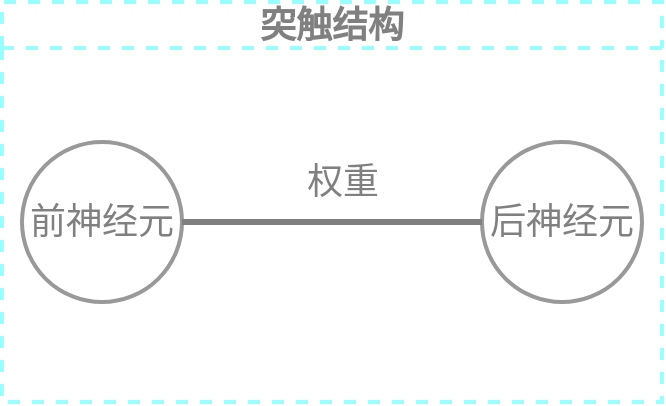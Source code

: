 <mxfile>
    <diagram id="VnzvCSK2w8AMzN_1SQZi" name="突触">
        <mxGraphModel dx="743" dy="396" grid="1" gridSize="10" guides="1" tooltips="1" connect="1" arrows="1" fold="1" page="1" pageScale="1" pageWidth="827" pageHeight="1169" math="0" shadow="0">
            <root>
                <mxCell id="0"/>
                <mxCell id="1" parent="0"/>
                <mxCell id="dWwJxf6PCwlsj2Vy-38w-5" value="突触结构" style="swimlane;whiteSpace=wrap;html=1;labelBackgroundColor=none;strokeColor=#99FFFF;strokeWidth=2;fontSize=18;fontColor=#808080;fillColor=none;dashed=1;" vertex="1" parent="1">
                    <mxGeometry x="160" y="140" width="330" height="200" as="geometry">
                        <mxRectangle x="60" y="120" width="110" height="40" as="alternateBounds"/>
                    </mxGeometry>
                </mxCell>
                <mxCell id="dWwJxf6PCwlsj2Vy-38w-1" value="前神经元" style="ellipse;whiteSpace=wrap;html=1;aspect=fixed;labelBackgroundColor=none;strokeColor=#999999;strokeWidth=2;fontSize=18;fontColor=#808080;fillColor=none;" vertex="1" parent="dWwJxf6PCwlsj2Vy-38w-5">
                    <mxGeometry x="10" y="70" width="80" height="80" as="geometry"/>
                </mxCell>
                <mxCell id="dWwJxf6PCwlsj2Vy-38w-2" value="后神经元" style="ellipse;whiteSpace=wrap;html=1;aspect=fixed;labelBackgroundColor=none;strokeColor=#999999;strokeWidth=2;fontSize=18;fontColor=#808080;fillColor=none;" vertex="1" parent="dWwJxf6PCwlsj2Vy-38w-5">
                    <mxGeometry x="240" y="70" width="80" height="80" as="geometry"/>
                </mxCell>
                <mxCell id="dWwJxf6PCwlsj2Vy-38w-3" style="edgeStyle=none;rounded=1;html=1;entryX=0;entryY=0.5;entryDx=0;entryDy=0;labelBackgroundColor=none;strokeColor=#808080;strokeWidth=3;fontSize=18;fontColor=#808080;endArrow=none;endFill=0;endSize=0;" edge="1" parent="dWwJxf6PCwlsj2Vy-38w-5" source="dWwJxf6PCwlsj2Vy-38w-1" target="dWwJxf6PCwlsj2Vy-38w-2">
                    <mxGeometry relative="1" as="geometry"/>
                </mxCell>
                <mxCell id="dWwJxf6PCwlsj2Vy-38w-4" value="权重" style="edgeLabel;html=1;align=center;verticalAlign=middle;resizable=0;points=[];fontSize=18;fontColor=#808080;labelBackgroundColor=none;" vertex="1" connectable="0" parent="dWwJxf6PCwlsj2Vy-38w-3">
                    <mxGeometry x="-0.162" y="-2" relative="1" as="geometry">
                        <mxPoint x="17" y="-22" as="offset"/>
                    </mxGeometry>
                </mxCell>
            </root>
        </mxGraphModel>
    </diagram>
    <diagram id="ReRQX-fV1ZSwccExky8u" name="神经元">
        <mxGraphModel dx="898" dy="478" grid="1" gridSize="10" guides="1" tooltips="1" connect="1" arrows="1" fold="1" page="1" pageScale="1" pageWidth="827" pageHeight="1169" math="0" shadow="0">
            <root>
                <mxCell id="0"/>
                <mxCell id="1" parent="0"/>
                <mxCell id="JxyiwV4gHobnJteTHhh9-1" value="神经元" style="swimlane;whiteSpace=wrap;html=1;dashed=1;labelBackgroundColor=none;strokeColor=#99FFFF;strokeWidth=2;fontSize=18;fontColor=#808080;fillColor=none;" vertex="1" parent="1">
                    <mxGeometry x="149" y="130" width="530" height="200" as="geometry"/>
                </mxCell>
                <mxCell id="QyrgYZwFYmJlR9dGvTJ4-6" value="输入1" style="rounded=0;whiteSpace=wrap;html=1;strokeColor=#808080;strokeWidth=1;fontColor=#999999;fillColor=none;dashed=1;" vertex="1" parent="JxyiwV4gHobnJteTHhh9-1">
                    <mxGeometry x="20" y="40" width="40" height="30" as="geometry"/>
                </mxCell>
                <mxCell id="QyrgYZwFYmJlR9dGvTJ4-7" value="输入2" style="rounded=0;whiteSpace=wrap;html=1;strokeColor=#808080;strokeWidth=1;fontColor=#999999;fillColor=none;dashed=1;" vertex="1" parent="JxyiwV4gHobnJteTHhh9-1">
                    <mxGeometry x="20" y="95" width="40" height="30" as="geometry"/>
                </mxCell>
                <mxCell id="QyrgYZwFYmJlR9dGvTJ4-8" value="输入3" style="rounded=0;whiteSpace=wrap;html=1;strokeColor=#808080;strokeWidth=1;fontColor=#999999;fillColor=none;dashed=1;" vertex="1" parent="JxyiwV4gHobnJteTHhh9-1">
                    <mxGeometry x="20" y="150" width="40" height="30" as="geometry"/>
                </mxCell>
                <mxCell id="QyrgYZwFYmJlR9dGvTJ4-1" value="求和" style="ellipse;whiteSpace=wrap;html=1;aspect=fixed;strokeColor=#b46504;strokeWidth=1;fillColor=#fad7ac;fontColor=#000000;fontStyle=1;fontSize=18;" vertex="1" parent="JxyiwV4gHobnJteTHhh9-1">
                    <mxGeometry x="180" y="70" width="80" height="80" as="geometry"/>
                </mxCell>
                <mxCell id="QyrgYZwFYmJlR9dGvTJ4-13" value="激活函数" style="rounded=0;whiteSpace=wrap;html=1;strokeColor=#808080;strokeWidth=1;fontColor=#999999;fillColor=none;dashed=1;" vertex="1" parent="JxyiwV4gHobnJteTHhh9-1">
                    <mxGeometry x="290" y="95" width="76" height="30" as="geometry"/>
                </mxCell>
                <mxCell id="QyrgYZwFYmJlR9dGvTJ4-15" value="输出值" style="rounded=0;whiteSpace=wrap;html=1;strokeColor=#808080;strokeWidth=1;fontColor=#999999;fillColor=none;dashed=1;" vertex="1" parent="JxyiwV4gHobnJteTHhh9-1">
                    <mxGeometry x="460" y="95" width="50" height="30" as="geometry"/>
                </mxCell>
                <mxCell id="QyrgYZwFYmJlR9dGvTJ4-2" style="edgeStyle=none;rounded=1;html=1;strokeColor=#808080;strokeWidth=3;fontColor=#999999;endArrow=none;endFill=0;endSize=0;exitX=0;exitY=0.5;exitDx=0;exitDy=0;labelBackgroundColor=none;" edge="1" parent="JxyiwV4gHobnJteTHhh9-1" source="QyrgYZwFYmJlR9dGvTJ4-1" target="QyrgYZwFYmJlR9dGvTJ4-6">
                    <mxGeometry relative="1" as="geometry">
                        <mxPoint x="80" y="50" as="targetPoint"/>
                    </mxGeometry>
                </mxCell>
                <mxCell id="QyrgYZwFYmJlR9dGvTJ4-9" value="权重1" style="edgeLabel;html=1;align=center;verticalAlign=middle;resizable=0;points=[];fontColor=#999999;labelBackgroundColor=none;" vertex="1" connectable="0" parent="QyrgYZwFYmJlR9dGvTJ4-2">
                    <mxGeometry x="-0.155" relative="1" as="geometry">
                        <mxPoint x="-19" y="-20" as="offset"/>
                    </mxGeometry>
                </mxCell>
                <mxCell id="QyrgYZwFYmJlR9dGvTJ4-4" style="edgeStyle=none;rounded=1;html=1;exitX=0;exitY=0.5;exitDx=0;exitDy=0;strokeColor=#808080;strokeWidth=3;fontColor=#999999;endArrow=none;endFill=0;endSize=0;labelBackgroundColor=none;" edge="1" parent="JxyiwV4gHobnJteTHhh9-1" source="QyrgYZwFYmJlR9dGvTJ4-1" target="QyrgYZwFYmJlR9dGvTJ4-7">
                    <mxGeometry relative="1" as="geometry">
                        <mxPoint x="80" y="110" as="targetPoint"/>
                    </mxGeometry>
                </mxCell>
                <mxCell id="QyrgYZwFYmJlR9dGvTJ4-10" value="权重2" style="edgeLabel;html=1;align=center;verticalAlign=middle;resizable=0;points=[];fontColor=#999999;labelBackgroundColor=none;" vertex="1" connectable="0" parent="QyrgYZwFYmJlR9dGvTJ4-4">
                    <mxGeometry x="0.16" y="-1" relative="1" as="geometry">
                        <mxPoint y="-9" as="offset"/>
                    </mxGeometry>
                </mxCell>
                <mxCell id="QyrgYZwFYmJlR9dGvTJ4-5" style="edgeStyle=none;rounded=1;html=1;exitX=0;exitY=0.5;exitDx=0;exitDy=0;strokeColor=#808080;strokeWidth=3;fontColor=#999999;endArrow=none;endFill=0;endSize=0;labelBackgroundColor=none;" edge="1" parent="JxyiwV4gHobnJteTHhh9-1" source="QyrgYZwFYmJlR9dGvTJ4-1" target="QyrgYZwFYmJlR9dGvTJ4-8">
                    <mxGeometry relative="1" as="geometry">
                        <mxPoint x="80" y="170" as="targetPoint"/>
                    </mxGeometry>
                </mxCell>
                <mxCell id="QyrgYZwFYmJlR9dGvTJ4-11" value="权重3" style="edgeLabel;html=1;align=center;verticalAlign=middle;resizable=0;points=[];fontColor=#999999;labelBackgroundColor=none;" vertex="1" connectable="0" parent="QyrgYZwFYmJlR9dGvTJ4-5">
                    <mxGeometry x="0.157" relative="1" as="geometry">
                        <mxPoint y="-12" as="offset"/>
                    </mxGeometry>
                </mxCell>
                <mxCell id="QyrgYZwFYmJlR9dGvTJ4-12" style="edgeStyle=none;rounded=1;html=1;exitX=1;exitY=0.5;exitDx=0;exitDy=0;strokeColor=#808080;strokeWidth=3;fontColor=#999999;endArrow=none;endFill=0;endSize=0;" edge="1" parent="JxyiwV4gHobnJteTHhh9-1" source="QyrgYZwFYmJlR9dGvTJ4-1" target="QyrgYZwFYmJlR9dGvTJ4-13">
                    <mxGeometry relative="1" as="geometry">
                        <mxPoint x="300" y="110.333" as="targetPoint"/>
                    </mxGeometry>
                </mxCell>
                <mxCell id="QyrgYZwFYmJlR9dGvTJ4-14" style="edgeStyle=none;rounded=1;html=1;strokeColor=#808080;strokeWidth=3;fontColor=#999999;endArrow=none;endFill=0;endSize=0;labelBackgroundColor=none;" edge="1" parent="JxyiwV4gHobnJteTHhh9-1" source="QyrgYZwFYmJlR9dGvTJ4-13" target="QyrgYZwFYmJlR9dGvTJ4-15">
                    <mxGeometry relative="1" as="geometry">
                        <mxPoint x="400" y="110" as="targetPoint"/>
                    </mxGeometry>
                </mxCell>
                <mxCell id="QyrgYZwFYmJlR9dGvTJ4-16" value="偏置值" style="edgeLabel;html=1;align=center;verticalAlign=middle;resizable=0;points=[];fontColor=#999999;labelBackgroundColor=none;" vertex="1" connectable="0" parent="QyrgYZwFYmJlR9dGvTJ4-14">
                    <mxGeometry x="0.395" y="1" relative="1" as="geometry">
                        <mxPoint x="-22" y="-9" as="offset"/>
                    </mxGeometry>
                </mxCell>
            </root>
        </mxGraphModel>
    </diagram>
    <diagram id="DrmQWHi-Lp5L_DknBuGU" name="神经网络">
        <mxGraphModel dx="743" dy="396" grid="1" gridSize="10" guides="1" tooltips="1" connect="1" arrows="1" fold="1" page="1" pageScale="1" pageWidth="827" pageHeight="1169" math="0" shadow="0">
            <root>
                <mxCell id="0"/>
                <mxCell id="1" parent="0"/>
                <mxCell id="43" value="bp神经网络" style="swimlane;whiteSpace=wrap;html=1;dashed=1;strokeColor=#99FFFF;fillColor=none;fontColor=#999999;strokeWidth=2;perimeterSpacing=0;" vertex="1" parent="1">
                    <mxGeometry x="50" y="60" width="330" height="270" as="geometry">
                        <mxRectangle x="130" y="140" width="100" height="30" as="alternateBounds"/>
                    </mxGeometry>
                </mxCell>
                <mxCell id="40" value="输入层" style="swimlane;whiteSpace=wrap;html=1;dashed=1;strokeColor=#99FF33;fillColor=none;fontColor=#999999;swimlaneFillColor=none;strokeWidth=2;" vertex="1" parent="43">
                    <mxGeometry x="40" y="40" width="50" height="210" as="geometry">
                        <mxRectangle x="170" y="195" width="80" height="30" as="alternateBounds"/>
                    </mxGeometry>
                </mxCell>
                <mxCell id="3" value="" style="ellipse;whiteSpace=wrap;html=1;aspect=fixed;strokeColor=#2D7600;fillColor=#60a917;fontColor=#ffffff;" vertex="1" parent="40">
                    <mxGeometry y="60" width="50" height="50" as="geometry"/>
                </mxCell>
                <mxCell id="4" value="" style="ellipse;whiteSpace=wrap;html=1;aspect=fixed;fillColor=#60a917;fontColor=#ffffff;strokeColor=#2D7600;" vertex="1" parent="40">
                    <mxGeometry y="120" width="50" height="50" as="geometry"/>
                </mxCell>
                <mxCell id="41" value="隐藏层" style="swimlane;whiteSpace=wrap;html=1;dashed=1;strokeColor=#99FF33;fillColor=none;fontColor=#999999;swimlaneFillColor=none;strokeWidth=2;" vertex="1" parent="43">
                    <mxGeometry x="140" y="40" width="50" height="210" as="geometry"/>
                </mxCell>
                <mxCell id="6" value="" style="ellipse;whiteSpace=wrap;html=1;aspect=fixed;fillColor=#647687;fontColor=#ffffff;strokeColor=#314354;" vertex="1" parent="41">
                    <mxGeometry y="30" width="50" height="50" as="geometry"/>
                </mxCell>
                <mxCell id="7" value="" style="ellipse;whiteSpace=wrap;html=1;aspect=fixed;fillColor=#647687;fontColor=#ffffff;strokeColor=#314354;" vertex="1" parent="41">
                    <mxGeometry y="90" width="50" height="50" as="geometry"/>
                </mxCell>
                <mxCell id="8" value="" style="ellipse;whiteSpace=wrap;html=1;aspect=fixed;fillColor=#647687;fontColor=#ffffff;strokeColor=#314354;" vertex="1" parent="41">
                    <mxGeometry y="150" width="50" height="50" as="geometry"/>
                </mxCell>
                <mxCell id="21" style="edgeStyle=none;html=1;entryX=0;entryY=0.5;entryDx=0;entryDy=0;strokeColor=#808080;rounded=1;endArrow=none;endFill=0;exitX=1;exitY=0.5;exitDx=0;exitDy=0;fontStyle=0;strokeWidth=2;" edge="1" parent="43" source="3" target="6">
                    <mxGeometry relative="1" as="geometry"/>
                </mxCell>
                <mxCell id="27" style="edgeStyle=none;rounded=1;html=1;entryX=0;entryY=0.5;entryDx=0;entryDy=0;strokeColor=#808080;strokeWidth=2;endArrow=none;endFill=0;endSize=0;exitX=1;exitY=0.5;exitDx=0;exitDy=0;fontStyle=0" edge="1" parent="43" source="4" target="6">
                    <mxGeometry relative="1" as="geometry"/>
                </mxCell>
                <mxCell id="25" style="edgeStyle=none;rounded=1;html=1;entryX=0;entryY=0.5;entryDx=0;entryDy=0;strokeColor=#808080;strokeWidth=2;endArrow=none;endFill=0;endSize=0;exitX=1;exitY=0.5;exitDx=0;exitDy=0;fontStyle=0" edge="1" parent="43" source="3" target="7">
                    <mxGeometry relative="1" as="geometry"/>
                </mxCell>
                <mxCell id="29" style="edgeStyle=none;rounded=1;html=1;exitX=1;exitY=0.5;exitDx=0;exitDy=0;entryX=0;entryY=0.5;entryDx=0;entryDy=0;strokeColor=#808080;strokeWidth=2;endArrow=none;endFill=0;endSize=0;fontStyle=0" edge="1" parent="43" source="4" target="7">
                    <mxGeometry relative="1" as="geometry"/>
                </mxCell>
                <mxCell id="26" style="edgeStyle=none;rounded=1;html=1;entryX=0;entryY=0.5;entryDx=0;entryDy=0;strokeColor=#808080;strokeWidth=2;endArrow=none;endFill=0;endSize=0;exitX=1;exitY=0.5;exitDx=0;exitDy=0;fontStyle=0" edge="1" parent="43" source="3" target="8">
                    <mxGeometry relative="1" as="geometry"/>
                </mxCell>
                <mxCell id="30" style="edgeStyle=none;rounded=1;html=1;exitX=1;exitY=0.5;exitDx=0;exitDy=0;entryX=0;entryY=0.5;entryDx=0;entryDy=0;strokeColor=#808080;strokeWidth=2;endArrow=none;endFill=0;endSize=0;fontStyle=0" edge="1" parent="43" source="4" target="8">
                    <mxGeometry relative="1" as="geometry"/>
                </mxCell>
                <mxCell id="42" value="输出层" style="swimlane;whiteSpace=wrap;html=1;dashed=1;strokeColor=#99FF33;fillColor=none;fontColor=#999999;swimlaneFillColor=none;strokeWidth=2;" vertex="1" parent="43">
                    <mxGeometry x="240" y="40" width="50" height="210" as="geometry"/>
                </mxCell>
                <mxCell id="9" value="" style="ellipse;whiteSpace=wrap;html=1;aspect=fixed;fillColor=#d80073;fontColor=#ffffff;strokeColor=#A50040;" vertex="1" parent="42">
                    <mxGeometry y="90" width="50" height="50" as="geometry"/>
                </mxCell>
                <mxCell id="31" style="edgeStyle=none;rounded=1;html=1;exitX=1;exitY=0.5;exitDx=0;exitDy=0;entryX=0;entryY=0.5;entryDx=0;entryDy=0;strokeColor=#808080;strokeWidth=2;endArrow=none;endFill=0;endSize=0;fontStyle=0" edge="1" parent="43" source="6" target="9">
                    <mxGeometry relative="1" as="geometry"/>
                </mxCell>
                <mxCell id="32" style="edgeStyle=none;rounded=1;html=1;exitX=1;exitY=0.5;exitDx=0;exitDy=0;entryX=0;entryY=0.5;entryDx=0;entryDy=0;strokeColor=#808080;strokeWidth=2;endArrow=none;endFill=0;endSize=0;fontStyle=0" edge="1" parent="43" source="7" target="9">
                    <mxGeometry relative="1" as="geometry"/>
                </mxCell>
                <mxCell id="33" style="edgeStyle=none;rounded=1;html=1;exitX=1;exitY=0.5;exitDx=0;exitDy=0;entryX=0;entryY=0.5;entryDx=0;entryDy=0;strokeColor=#808080;strokeWidth=2;endArrow=none;endFill=0;endSize=0;fontStyle=0" edge="1" parent="43" source="8" target="9">
                    <mxGeometry relative="1" as="geometry"/>
                </mxCell>
            </root>
        </mxGraphModel>
    </diagram>
</mxfile>